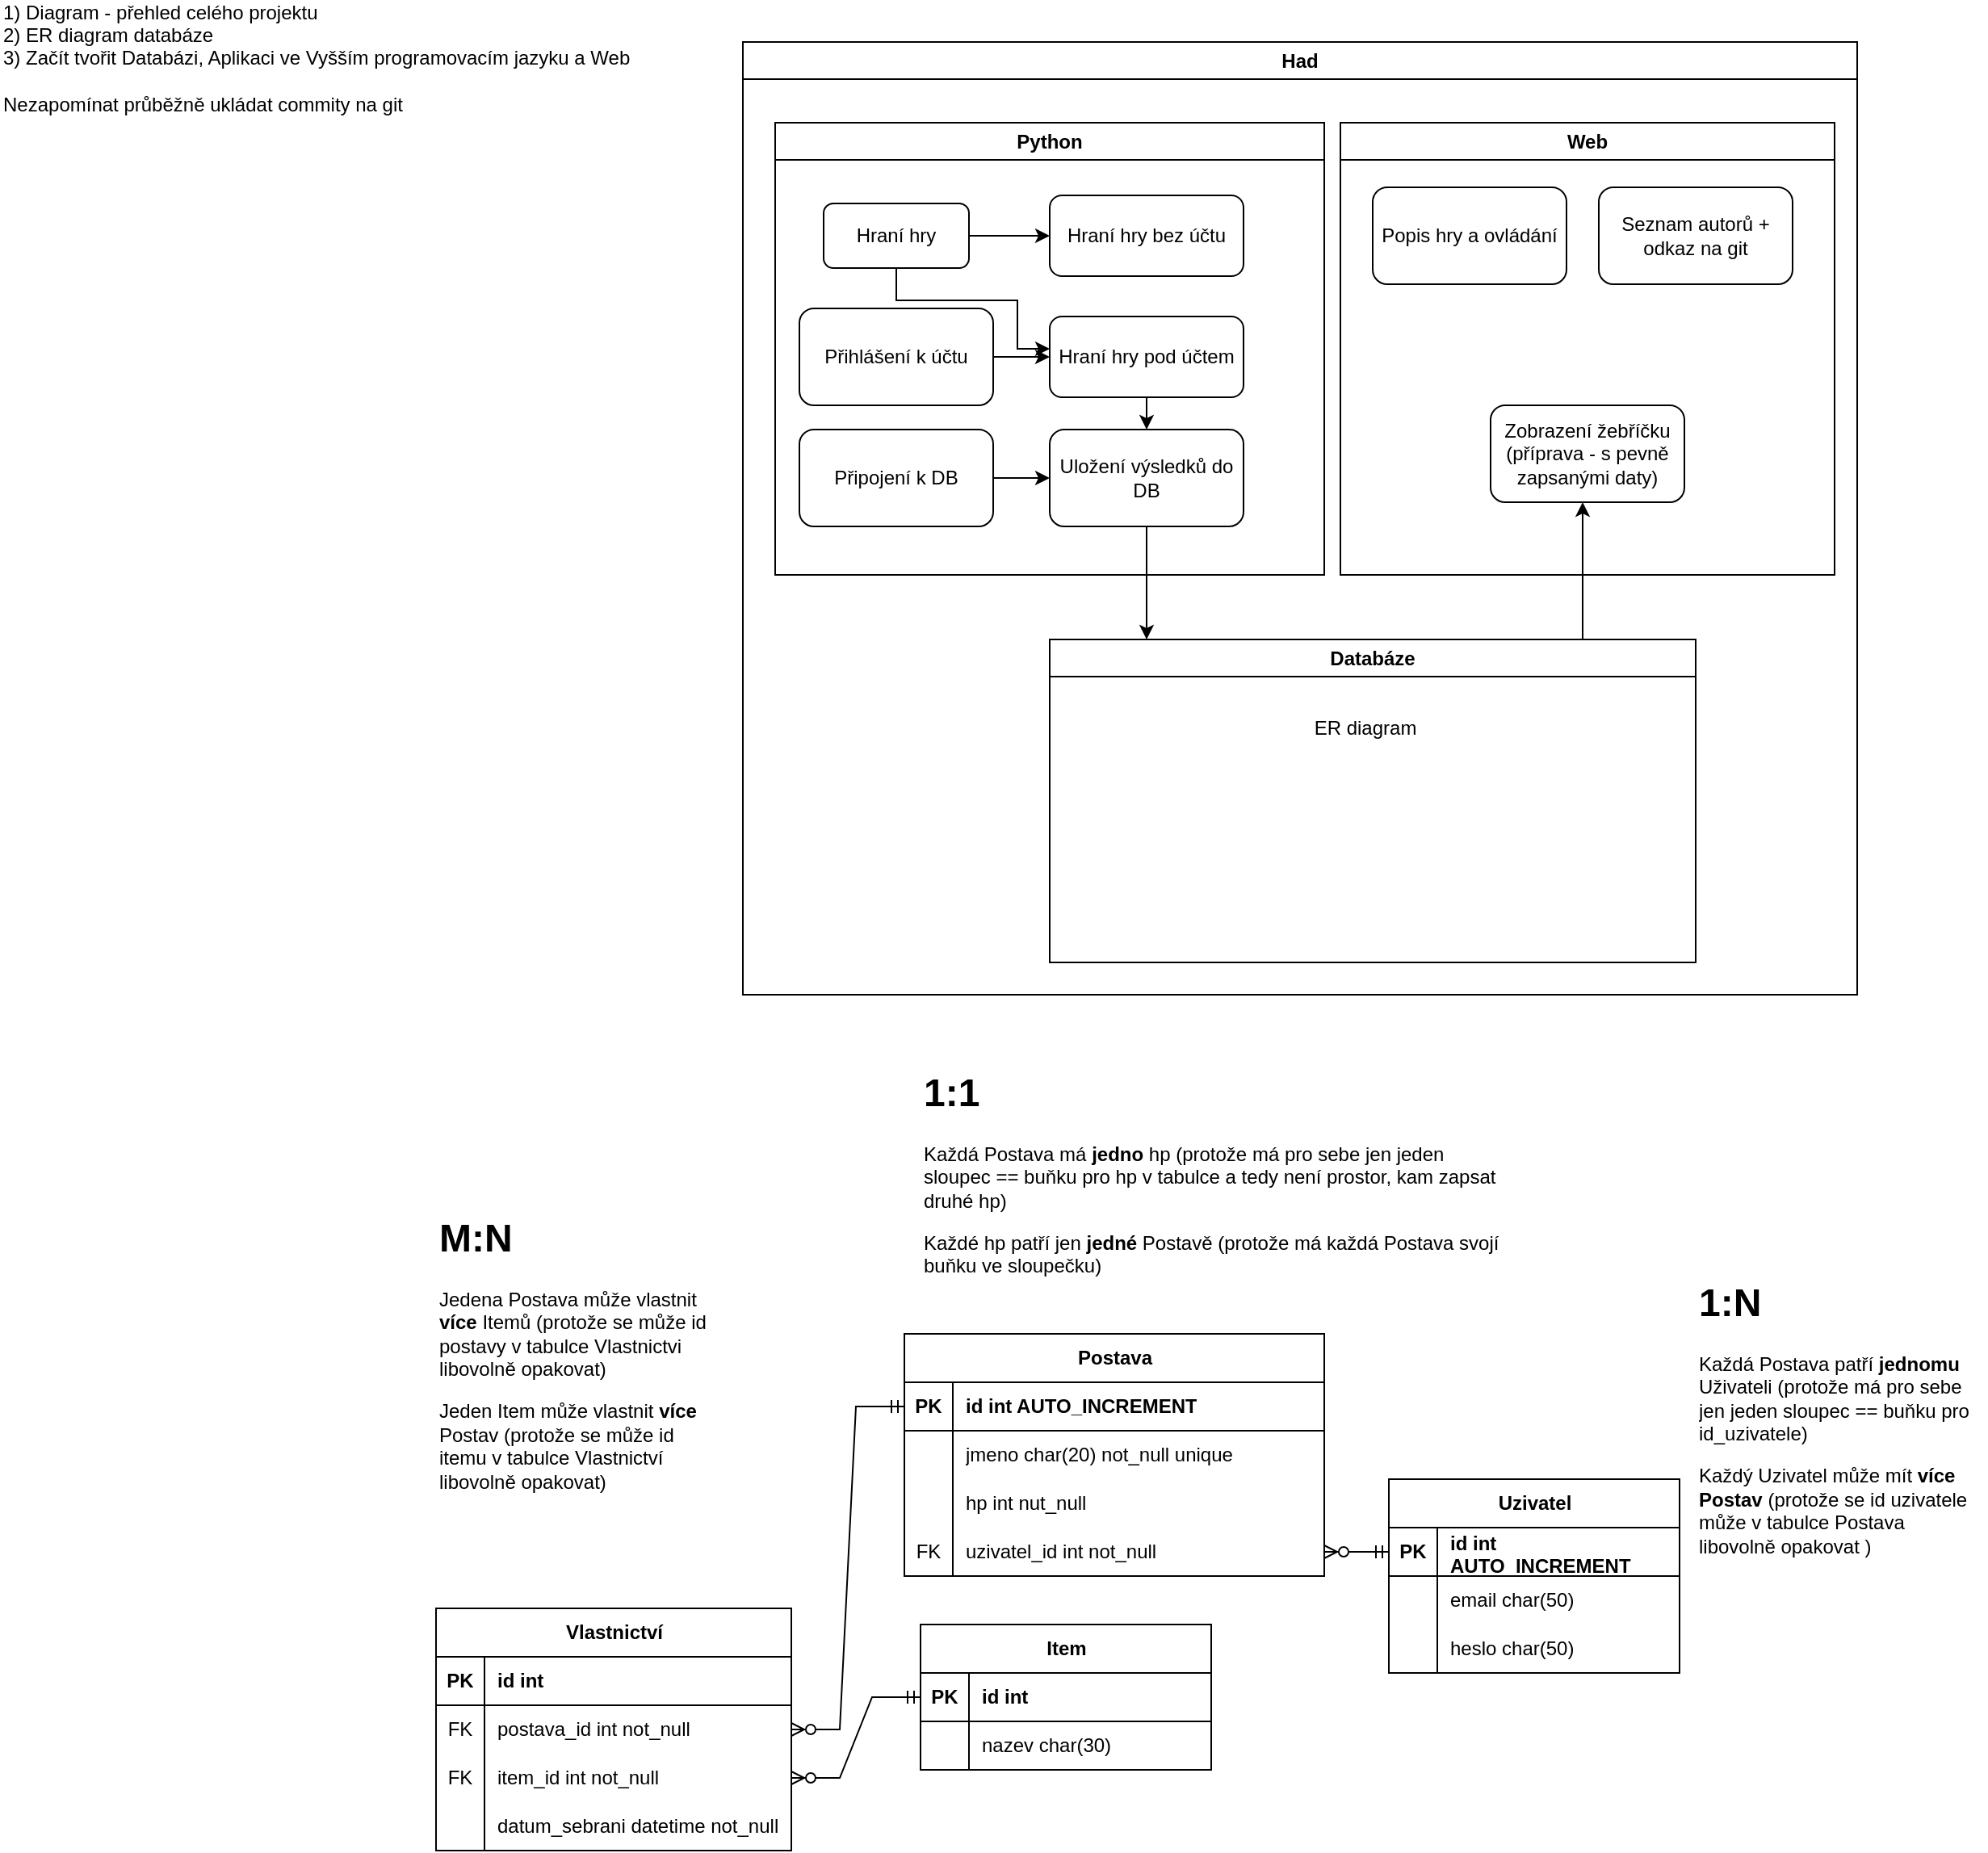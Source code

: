 <mxfile version="26.1.2">
  <diagram name="Stránka-1" id="aSOSQbbpdSIMS862eNMg">
    <mxGraphModel dx="1551" dy="1535" grid="1" gridSize="10" guides="1" tooltips="1" connect="1" arrows="1" fold="1" page="1" pageScale="1" pageWidth="827" pageHeight="1169" math="0" shadow="0">
      <root>
        <mxCell id="0" />
        <mxCell id="1" parent="0" />
        <mxCell id="8DunCE_f45Er8gszYQV--1" value="Postava" style="shape=table;startSize=30;container=1;collapsible=1;childLayout=tableLayout;fixedRows=1;rowLines=0;fontStyle=1;align=center;resizeLast=1;html=1;" parent="1" vertex="1">
          <mxGeometry x="430" y="180" width="260" height="150" as="geometry" />
        </mxCell>
        <mxCell id="8DunCE_f45Er8gszYQV--2" value="" style="shape=tableRow;horizontal=0;startSize=0;swimlaneHead=0;swimlaneBody=0;fillColor=none;collapsible=0;dropTarget=0;points=[[0,0.5],[1,0.5]];portConstraint=eastwest;top=0;left=0;right=0;bottom=1;" parent="8DunCE_f45Er8gszYQV--1" vertex="1">
          <mxGeometry y="30" width="260" height="30" as="geometry" />
        </mxCell>
        <mxCell id="8DunCE_f45Er8gszYQV--3" value="PK" style="shape=partialRectangle;connectable=0;fillColor=none;top=0;left=0;bottom=0;right=0;fontStyle=1;overflow=hidden;whiteSpace=wrap;html=1;" parent="8DunCE_f45Er8gszYQV--2" vertex="1">
          <mxGeometry width="30" height="30" as="geometry">
            <mxRectangle width="30" height="30" as="alternateBounds" />
          </mxGeometry>
        </mxCell>
        <mxCell id="8DunCE_f45Er8gszYQV--4" value="id int AUTO_INCREMENT" style="shape=partialRectangle;connectable=0;fillColor=none;top=0;left=0;bottom=0;right=0;align=left;spacingLeft=6;fontStyle=1;overflow=hidden;whiteSpace=wrap;html=1;" parent="8DunCE_f45Er8gszYQV--2" vertex="1">
          <mxGeometry x="30" width="230" height="30" as="geometry">
            <mxRectangle width="230" height="30" as="alternateBounds" />
          </mxGeometry>
        </mxCell>
        <mxCell id="8DunCE_f45Er8gszYQV--5" value="" style="shape=tableRow;horizontal=0;startSize=0;swimlaneHead=0;swimlaneBody=0;fillColor=none;collapsible=0;dropTarget=0;points=[[0,0.5],[1,0.5]];portConstraint=eastwest;top=0;left=0;right=0;bottom=0;" parent="8DunCE_f45Er8gszYQV--1" vertex="1">
          <mxGeometry y="60" width="260" height="30" as="geometry" />
        </mxCell>
        <mxCell id="8DunCE_f45Er8gszYQV--6" value="" style="shape=partialRectangle;connectable=0;fillColor=none;top=0;left=0;bottom=0;right=0;editable=1;overflow=hidden;whiteSpace=wrap;html=1;" parent="8DunCE_f45Er8gszYQV--5" vertex="1">
          <mxGeometry width="30" height="30" as="geometry">
            <mxRectangle width="30" height="30" as="alternateBounds" />
          </mxGeometry>
        </mxCell>
        <mxCell id="8DunCE_f45Er8gszYQV--7" value="&lt;div&gt;jmeno char(20) not_null unique&lt;/div&gt;" style="shape=partialRectangle;connectable=0;fillColor=none;top=0;left=0;bottom=0;right=0;align=left;spacingLeft=6;overflow=hidden;whiteSpace=wrap;html=1;" parent="8DunCE_f45Er8gszYQV--5" vertex="1">
          <mxGeometry x="30" width="230" height="30" as="geometry">
            <mxRectangle width="230" height="30" as="alternateBounds" />
          </mxGeometry>
        </mxCell>
        <mxCell id="8DunCE_f45Er8gszYQV--8" value="" style="shape=tableRow;horizontal=0;startSize=0;swimlaneHead=0;swimlaneBody=0;fillColor=none;collapsible=0;dropTarget=0;points=[[0,0.5],[1,0.5]];portConstraint=eastwest;top=0;left=0;right=0;bottom=0;" parent="8DunCE_f45Er8gszYQV--1" vertex="1">
          <mxGeometry y="90" width="260" height="30" as="geometry" />
        </mxCell>
        <mxCell id="8DunCE_f45Er8gszYQV--9" value="" style="shape=partialRectangle;connectable=0;fillColor=none;top=0;left=0;bottom=0;right=0;editable=1;overflow=hidden;whiteSpace=wrap;html=1;" parent="8DunCE_f45Er8gszYQV--8" vertex="1">
          <mxGeometry width="30" height="30" as="geometry">
            <mxRectangle width="30" height="30" as="alternateBounds" />
          </mxGeometry>
        </mxCell>
        <mxCell id="8DunCE_f45Er8gszYQV--10" value="&lt;div&gt;hp int nut_null&lt;br&gt;&lt;/div&gt;" style="shape=partialRectangle;connectable=0;fillColor=none;top=0;left=0;bottom=0;right=0;align=left;spacingLeft=6;overflow=hidden;whiteSpace=wrap;html=1;" parent="8DunCE_f45Er8gszYQV--8" vertex="1">
          <mxGeometry x="30" width="230" height="30" as="geometry">
            <mxRectangle width="230" height="30" as="alternateBounds" />
          </mxGeometry>
        </mxCell>
        <mxCell id="8DunCE_f45Er8gszYQV--25" style="shape=tableRow;horizontal=0;startSize=0;swimlaneHead=0;swimlaneBody=0;fillColor=none;collapsible=0;dropTarget=0;points=[[0,0.5],[1,0.5]];portConstraint=eastwest;top=0;left=0;right=0;bottom=0;" parent="8DunCE_f45Er8gszYQV--1" vertex="1">
          <mxGeometry y="120" width="260" height="30" as="geometry" />
        </mxCell>
        <mxCell id="8DunCE_f45Er8gszYQV--26" value="FK" style="shape=partialRectangle;connectable=0;fillColor=none;top=0;left=0;bottom=0;right=0;editable=1;overflow=hidden;whiteSpace=wrap;html=1;" parent="8DunCE_f45Er8gszYQV--25" vertex="1">
          <mxGeometry width="30" height="30" as="geometry">
            <mxRectangle width="30" height="30" as="alternateBounds" />
          </mxGeometry>
        </mxCell>
        <mxCell id="8DunCE_f45Er8gszYQV--27" value="uzivatel_id int not_null" style="shape=partialRectangle;connectable=0;fillColor=none;top=0;left=0;bottom=0;right=0;align=left;spacingLeft=6;overflow=hidden;whiteSpace=wrap;html=1;" parent="8DunCE_f45Er8gszYQV--25" vertex="1">
          <mxGeometry x="30" width="230" height="30" as="geometry">
            <mxRectangle width="230" height="30" as="alternateBounds" />
          </mxGeometry>
        </mxCell>
        <mxCell id="8DunCE_f45Er8gszYQV--14" value="&lt;h1 style=&quot;margin-top: 0px;&quot;&gt;1:1&lt;/h1&gt;&lt;p&gt;Každá Postava má &lt;b&gt;jedno &lt;/b&gt;hp (protože má pro sebe jen jeden sloupec == buňku pro hp v tabulce a tedy není prostor, kam zapsat druhé hp)&lt;/p&gt;&lt;p&gt;Každé hp patří jen &lt;b&gt;jedné&lt;/b&gt; Postavě&lt;b&gt; &lt;/b&gt;(protože má každá Postava svojí buňku ve sloupečku) &lt;/p&gt;" style="text;html=1;whiteSpace=wrap;overflow=hidden;rounded=0;" parent="1" vertex="1">
          <mxGeometry x="440" y="10" width="360" height="150" as="geometry" />
        </mxCell>
        <mxCell id="8DunCE_f45Er8gszYQV--15" value="Uzivatel" style="shape=table;startSize=30;container=1;collapsible=1;childLayout=tableLayout;fixedRows=1;rowLines=0;fontStyle=1;align=center;resizeLast=1;html=1;" parent="1" vertex="1">
          <mxGeometry x="730" y="270" width="180" height="120" as="geometry" />
        </mxCell>
        <mxCell id="8DunCE_f45Er8gszYQV--16" value="" style="shape=tableRow;horizontal=0;startSize=0;swimlaneHead=0;swimlaneBody=0;fillColor=none;collapsible=0;dropTarget=0;points=[[0,0.5],[1,0.5]];portConstraint=eastwest;top=0;left=0;right=0;bottom=1;" parent="8DunCE_f45Er8gszYQV--15" vertex="1">
          <mxGeometry y="30" width="180" height="30" as="geometry" />
        </mxCell>
        <mxCell id="8DunCE_f45Er8gszYQV--17" value="PK" style="shape=partialRectangle;connectable=0;fillColor=none;top=0;left=0;bottom=0;right=0;fontStyle=1;overflow=hidden;whiteSpace=wrap;html=1;" parent="8DunCE_f45Er8gszYQV--16" vertex="1">
          <mxGeometry width="30" height="30" as="geometry">
            <mxRectangle width="30" height="30" as="alternateBounds" />
          </mxGeometry>
        </mxCell>
        <mxCell id="8DunCE_f45Er8gszYQV--18" value="id int AUTO_INCREMENT" style="shape=partialRectangle;connectable=0;fillColor=none;top=0;left=0;bottom=0;right=0;align=left;spacingLeft=6;fontStyle=1;overflow=hidden;whiteSpace=wrap;html=1;" parent="8DunCE_f45Er8gszYQV--16" vertex="1">
          <mxGeometry x="30" width="150" height="30" as="geometry">
            <mxRectangle width="150" height="30" as="alternateBounds" />
          </mxGeometry>
        </mxCell>
        <mxCell id="8DunCE_f45Er8gszYQV--22" value="" style="shape=tableRow;horizontal=0;startSize=0;swimlaneHead=0;swimlaneBody=0;fillColor=none;collapsible=0;dropTarget=0;points=[[0,0.5],[1,0.5]];portConstraint=eastwest;top=0;left=0;right=0;bottom=0;" parent="8DunCE_f45Er8gszYQV--15" vertex="1">
          <mxGeometry y="60" width="180" height="30" as="geometry" />
        </mxCell>
        <mxCell id="8DunCE_f45Er8gszYQV--23" value="" style="shape=partialRectangle;connectable=0;fillColor=none;top=0;left=0;bottom=0;right=0;editable=1;overflow=hidden;whiteSpace=wrap;html=1;" parent="8DunCE_f45Er8gszYQV--22" vertex="1">
          <mxGeometry width="30" height="30" as="geometry">
            <mxRectangle width="30" height="30" as="alternateBounds" />
          </mxGeometry>
        </mxCell>
        <mxCell id="8DunCE_f45Er8gszYQV--24" value="email char(50)" style="shape=partialRectangle;connectable=0;fillColor=none;top=0;left=0;bottom=0;right=0;align=left;spacingLeft=6;overflow=hidden;whiteSpace=wrap;html=1;" parent="8DunCE_f45Er8gszYQV--22" vertex="1">
          <mxGeometry x="30" width="150" height="30" as="geometry">
            <mxRectangle width="150" height="30" as="alternateBounds" />
          </mxGeometry>
        </mxCell>
        <mxCell id="8DunCE_f45Er8gszYQV--56" style="shape=tableRow;horizontal=0;startSize=0;swimlaneHead=0;swimlaneBody=0;fillColor=none;collapsible=0;dropTarget=0;points=[[0,0.5],[1,0.5]];portConstraint=eastwest;top=0;left=0;right=0;bottom=0;" parent="8DunCE_f45Er8gszYQV--15" vertex="1">
          <mxGeometry y="90" width="180" height="30" as="geometry" />
        </mxCell>
        <mxCell id="8DunCE_f45Er8gszYQV--57" style="shape=partialRectangle;connectable=0;fillColor=none;top=0;left=0;bottom=0;right=0;editable=1;overflow=hidden;whiteSpace=wrap;html=1;" parent="8DunCE_f45Er8gszYQV--56" vertex="1">
          <mxGeometry width="30" height="30" as="geometry">
            <mxRectangle width="30" height="30" as="alternateBounds" />
          </mxGeometry>
        </mxCell>
        <mxCell id="8DunCE_f45Er8gszYQV--58" value="heslo char(50)" style="shape=partialRectangle;connectable=0;fillColor=none;top=0;left=0;bottom=0;right=0;align=left;spacingLeft=6;overflow=hidden;whiteSpace=wrap;html=1;" parent="8DunCE_f45Er8gszYQV--56" vertex="1">
          <mxGeometry x="30" width="150" height="30" as="geometry">
            <mxRectangle width="150" height="30" as="alternateBounds" />
          </mxGeometry>
        </mxCell>
        <mxCell id="8DunCE_f45Er8gszYQV--28" value="" style="edgeStyle=entityRelationEdgeStyle;fontSize=12;html=1;endArrow=ERzeroToMany;startArrow=ERmandOne;rounded=0;startFill=0;" parent="1" source="8DunCE_f45Er8gszYQV--16" target="8DunCE_f45Er8gszYQV--25" edge="1">
          <mxGeometry width="100" height="100" relative="1" as="geometry">
            <mxPoint x="460" y="210" as="sourcePoint" />
            <mxPoint x="560" y="110" as="targetPoint" />
          </mxGeometry>
        </mxCell>
        <mxCell id="8DunCE_f45Er8gszYQV--29" value="&lt;div&gt;Item&lt;/div&gt;" style="shape=table;startSize=30;container=1;collapsible=1;childLayout=tableLayout;fixedRows=1;rowLines=0;fontStyle=1;align=center;resizeLast=1;html=1;" parent="1" vertex="1">
          <mxGeometry x="440" y="360" width="180" height="90" as="geometry" />
        </mxCell>
        <mxCell id="8DunCE_f45Er8gszYQV--30" value="" style="shape=tableRow;horizontal=0;startSize=0;swimlaneHead=0;swimlaneBody=0;fillColor=none;collapsible=0;dropTarget=0;points=[[0,0.5],[1,0.5]];portConstraint=eastwest;top=0;left=0;right=0;bottom=1;" parent="8DunCE_f45Er8gszYQV--29" vertex="1">
          <mxGeometry y="30" width="180" height="30" as="geometry" />
        </mxCell>
        <mxCell id="8DunCE_f45Er8gszYQV--31" value="PK" style="shape=partialRectangle;connectable=0;fillColor=none;top=0;left=0;bottom=0;right=0;fontStyle=1;overflow=hidden;whiteSpace=wrap;html=1;" parent="8DunCE_f45Er8gszYQV--30" vertex="1">
          <mxGeometry width="30" height="30" as="geometry">
            <mxRectangle width="30" height="30" as="alternateBounds" />
          </mxGeometry>
        </mxCell>
        <mxCell id="8DunCE_f45Er8gszYQV--32" value="id int" style="shape=partialRectangle;connectable=0;fillColor=none;top=0;left=0;bottom=0;right=0;align=left;spacingLeft=6;fontStyle=1;overflow=hidden;whiteSpace=wrap;html=1;" parent="8DunCE_f45Er8gszYQV--30" vertex="1">
          <mxGeometry x="30" width="150" height="30" as="geometry">
            <mxRectangle width="150" height="30" as="alternateBounds" />
          </mxGeometry>
        </mxCell>
        <mxCell id="8DunCE_f45Er8gszYQV--33" value="" style="shape=tableRow;horizontal=0;startSize=0;swimlaneHead=0;swimlaneBody=0;fillColor=none;collapsible=0;dropTarget=0;points=[[0,0.5],[1,0.5]];portConstraint=eastwest;top=0;left=0;right=0;bottom=0;" parent="8DunCE_f45Er8gszYQV--29" vertex="1">
          <mxGeometry y="60" width="180" height="30" as="geometry" />
        </mxCell>
        <mxCell id="8DunCE_f45Er8gszYQV--34" value="" style="shape=partialRectangle;connectable=0;fillColor=none;top=0;left=0;bottom=0;right=0;editable=1;overflow=hidden;whiteSpace=wrap;html=1;" parent="8DunCE_f45Er8gszYQV--33" vertex="1">
          <mxGeometry width="30" height="30" as="geometry">
            <mxRectangle width="30" height="30" as="alternateBounds" />
          </mxGeometry>
        </mxCell>
        <mxCell id="8DunCE_f45Er8gszYQV--35" value="&lt;div&gt;nazev char(30)&lt;br&gt;&lt;/div&gt;" style="shape=partialRectangle;connectable=0;fillColor=none;top=0;left=0;bottom=0;right=0;align=left;spacingLeft=6;overflow=hidden;whiteSpace=wrap;html=1;" parent="8DunCE_f45Er8gszYQV--33" vertex="1">
          <mxGeometry x="30" width="150" height="30" as="geometry">
            <mxRectangle width="150" height="30" as="alternateBounds" />
          </mxGeometry>
        </mxCell>
        <mxCell id="8DunCE_f45Er8gszYQV--36" value="Vlastnictví" style="shape=table;startSize=30;container=1;collapsible=1;childLayout=tableLayout;fixedRows=1;rowLines=0;fontStyle=1;align=center;resizeLast=1;html=1;" parent="1" vertex="1">
          <mxGeometry x="140" y="350" width="220" height="150" as="geometry" />
        </mxCell>
        <mxCell id="8DunCE_f45Er8gszYQV--37" value="" style="shape=tableRow;horizontal=0;startSize=0;swimlaneHead=0;swimlaneBody=0;fillColor=none;collapsible=0;dropTarget=0;points=[[0,0.5],[1,0.5]];portConstraint=eastwest;top=0;left=0;right=0;bottom=1;" parent="8DunCE_f45Er8gszYQV--36" vertex="1">
          <mxGeometry y="30" width="220" height="30" as="geometry" />
        </mxCell>
        <mxCell id="8DunCE_f45Er8gszYQV--38" value="PK" style="shape=partialRectangle;connectable=0;fillColor=none;top=0;left=0;bottom=0;right=0;fontStyle=1;overflow=hidden;whiteSpace=wrap;html=1;" parent="8DunCE_f45Er8gszYQV--37" vertex="1">
          <mxGeometry width="30" height="30" as="geometry">
            <mxRectangle width="30" height="30" as="alternateBounds" />
          </mxGeometry>
        </mxCell>
        <mxCell id="8DunCE_f45Er8gszYQV--39" value="id int" style="shape=partialRectangle;connectable=0;fillColor=none;top=0;left=0;bottom=0;right=0;align=left;spacingLeft=6;fontStyle=1;overflow=hidden;whiteSpace=wrap;html=1;" parent="8DunCE_f45Er8gszYQV--37" vertex="1">
          <mxGeometry x="30" width="190" height="30" as="geometry">
            <mxRectangle width="190" height="30" as="alternateBounds" />
          </mxGeometry>
        </mxCell>
        <mxCell id="8DunCE_f45Er8gszYQV--40" value="" style="shape=tableRow;horizontal=0;startSize=0;swimlaneHead=0;swimlaneBody=0;fillColor=none;collapsible=0;dropTarget=0;points=[[0,0.5],[1,0.5]];portConstraint=eastwest;top=0;left=0;right=0;bottom=0;" parent="8DunCE_f45Er8gszYQV--36" vertex="1">
          <mxGeometry y="60" width="220" height="30" as="geometry" />
        </mxCell>
        <mxCell id="8DunCE_f45Er8gszYQV--41" value="FK" style="shape=partialRectangle;connectable=0;fillColor=none;top=0;left=0;bottom=0;right=0;editable=1;overflow=hidden;whiteSpace=wrap;html=1;" parent="8DunCE_f45Er8gszYQV--40" vertex="1">
          <mxGeometry width="30" height="30" as="geometry">
            <mxRectangle width="30" height="30" as="alternateBounds" />
          </mxGeometry>
        </mxCell>
        <mxCell id="8DunCE_f45Er8gszYQV--42" value="postava_id int not_null" style="shape=partialRectangle;connectable=0;fillColor=none;top=0;left=0;bottom=0;right=0;align=left;spacingLeft=6;overflow=hidden;whiteSpace=wrap;html=1;" parent="8DunCE_f45Er8gszYQV--40" vertex="1">
          <mxGeometry x="30" width="190" height="30" as="geometry">
            <mxRectangle width="190" height="30" as="alternateBounds" />
          </mxGeometry>
        </mxCell>
        <mxCell id="8DunCE_f45Er8gszYQV--43" value="" style="shape=tableRow;horizontal=0;startSize=0;swimlaneHead=0;swimlaneBody=0;fillColor=none;collapsible=0;dropTarget=0;points=[[0,0.5],[1,0.5]];portConstraint=eastwest;top=0;left=0;right=0;bottom=0;" parent="8DunCE_f45Er8gszYQV--36" vertex="1">
          <mxGeometry y="90" width="220" height="30" as="geometry" />
        </mxCell>
        <mxCell id="8DunCE_f45Er8gszYQV--44" value="FK" style="shape=partialRectangle;connectable=0;fillColor=none;top=0;left=0;bottom=0;right=0;editable=1;overflow=hidden;whiteSpace=wrap;html=1;" parent="8DunCE_f45Er8gszYQV--43" vertex="1">
          <mxGeometry width="30" height="30" as="geometry">
            <mxRectangle width="30" height="30" as="alternateBounds" />
          </mxGeometry>
        </mxCell>
        <mxCell id="8DunCE_f45Er8gszYQV--45" value="item_id int not_null" style="shape=partialRectangle;connectable=0;fillColor=none;top=0;left=0;bottom=0;right=0;align=left;spacingLeft=6;overflow=hidden;whiteSpace=wrap;html=1;" parent="8DunCE_f45Er8gszYQV--43" vertex="1">
          <mxGeometry x="30" width="190" height="30" as="geometry">
            <mxRectangle width="190" height="30" as="alternateBounds" />
          </mxGeometry>
        </mxCell>
        <mxCell id="8DunCE_f45Er8gszYQV--46" value="" style="shape=tableRow;horizontal=0;startSize=0;swimlaneHead=0;swimlaneBody=0;fillColor=none;collapsible=0;dropTarget=0;points=[[0,0.5],[1,0.5]];portConstraint=eastwest;top=0;left=0;right=0;bottom=0;" parent="8DunCE_f45Er8gszYQV--36" vertex="1">
          <mxGeometry y="120" width="220" height="30" as="geometry" />
        </mxCell>
        <mxCell id="8DunCE_f45Er8gszYQV--47" value="" style="shape=partialRectangle;connectable=0;fillColor=none;top=0;left=0;bottom=0;right=0;editable=1;overflow=hidden;whiteSpace=wrap;html=1;" parent="8DunCE_f45Er8gszYQV--46" vertex="1">
          <mxGeometry width="30" height="30" as="geometry">
            <mxRectangle width="30" height="30" as="alternateBounds" />
          </mxGeometry>
        </mxCell>
        <mxCell id="8DunCE_f45Er8gszYQV--48" value="datum_sebrani datetime not_null" style="shape=partialRectangle;connectable=0;fillColor=none;top=0;left=0;bottom=0;right=0;align=left;spacingLeft=6;overflow=hidden;whiteSpace=wrap;html=1;" parent="8DunCE_f45Er8gszYQV--46" vertex="1">
          <mxGeometry x="30" width="190" height="30" as="geometry">
            <mxRectangle width="190" height="30" as="alternateBounds" />
          </mxGeometry>
        </mxCell>
        <mxCell id="8DunCE_f45Er8gszYQV--49" value="" style="edgeStyle=entityRelationEdgeStyle;fontSize=12;html=1;endArrow=ERzeroToMany;startArrow=ERmandOne;rounded=0;" parent="1" source="8DunCE_f45Er8gszYQV--30" target="8DunCE_f45Er8gszYQV--43" edge="1">
          <mxGeometry width="100" height="100" relative="1" as="geometry">
            <mxPoint x="230" y="390" as="sourcePoint" />
            <mxPoint x="330" y="290" as="targetPoint" />
          </mxGeometry>
        </mxCell>
        <mxCell id="8DunCE_f45Er8gszYQV--53" value="" style="edgeStyle=entityRelationEdgeStyle;fontSize=12;html=1;endArrow=ERzeroToMany;startArrow=ERmandOne;rounded=0;" parent="1" source="8DunCE_f45Er8gszYQV--2" target="8DunCE_f45Er8gszYQV--40" edge="1">
          <mxGeometry width="100" height="100" relative="1" as="geometry">
            <mxPoint x="230" y="390" as="sourcePoint" />
            <mxPoint x="330" y="290" as="targetPoint" />
            <Array as="points">
              <mxPoint x="80" y="340" />
              <mxPoint x="60" y="350" />
              <mxPoint x="110" y="340" />
              <mxPoint x="170" y="320" />
              <mxPoint x="150" y="420" />
              <mxPoint x="150" y="420" />
            </Array>
          </mxGeometry>
        </mxCell>
        <mxCell id="8DunCE_f45Er8gszYQV--54" value="&lt;h1 style=&quot;margin-top: 0px;&quot;&gt;1:N&lt;/h1&gt;&lt;p&gt;Každá Postava patří &lt;b&gt;jednomu&lt;/b&gt; Uživateli (protože má pro sebe jen jeden sloupec == buňku pro id_uzivatele)&lt;/p&gt;&lt;p&gt;Každý Uzivatel může mít &lt;b&gt;více Postav&lt;/b&gt; (protože se id uzivatele může v tabulce Postava libovolně opakovat )&lt;br&gt;&lt;/p&gt;" style="text;html=1;whiteSpace=wrap;overflow=hidden;rounded=0;" parent="1" vertex="1">
          <mxGeometry x="920" y="140" width="180" height="190" as="geometry" />
        </mxCell>
        <mxCell id="8DunCE_f45Er8gszYQV--55" value="&lt;h1 style=&quot;margin-top: 0px;&quot;&gt;M:N&lt;/h1&gt;&lt;p&gt;Jedena Postava může vlastnit &lt;b&gt;více &lt;/b&gt;Itemů (protože se může id postavy v tabulce Vlastnictvi libovolně opakovat)&lt;/p&gt;&lt;p&gt;Jeden Item může vlastnit &lt;b&gt;více&lt;/b&gt; Postav (protože se může id itemu v tabulce Vlastnictví libovolně opakovat)&lt;br&gt;&lt;/p&gt;" style="text;html=1;whiteSpace=wrap;overflow=hidden;rounded=0;" parent="1" vertex="1">
          <mxGeometry x="140" y="100" width="180" height="210" as="geometry" />
        </mxCell>
        <mxCell id="Mj0S2Sad2Qez9cjK_3JU-1" value="Had" style="swimlane;whiteSpace=wrap;html=1;" vertex="1" parent="1">
          <mxGeometry x="330" y="-620" width="690" height="590" as="geometry" />
        </mxCell>
        <mxCell id="Mj0S2Sad2Qez9cjK_3JU-2" value="Python" style="swimlane;whiteSpace=wrap;html=1;" vertex="1" parent="Mj0S2Sad2Qez9cjK_3JU-1">
          <mxGeometry x="20" y="50" width="340" height="280" as="geometry" />
        </mxCell>
        <mxCell id="Mj0S2Sad2Qez9cjK_3JU-3" value="" style="edgeStyle=orthogonalEdgeStyle;rounded=0;orthogonalLoop=1;jettySize=auto;html=1;" edge="1" parent="Mj0S2Sad2Qez9cjK_3JU-2" source="Mj0S2Sad2Qez9cjK_3JU-5" target="Mj0S2Sad2Qez9cjK_3JU-8">
          <mxGeometry relative="1" as="geometry" />
        </mxCell>
        <mxCell id="Mj0S2Sad2Qez9cjK_3JU-4" style="edgeStyle=orthogonalEdgeStyle;rounded=0;orthogonalLoop=1;jettySize=auto;html=1;" edge="1" parent="Mj0S2Sad2Qez9cjK_3JU-2" source="Mj0S2Sad2Qez9cjK_3JU-5" target="Mj0S2Sad2Qez9cjK_3JU-10">
          <mxGeometry relative="1" as="geometry">
            <Array as="points">
              <mxPoint x="75" y="110" />
              <mxPoint x="150" y="110" />
              <mxPoint x="150" y="140" />
            </Array>
          </mxGeometry>
        </mxCell>
        <mxCell id="Mj0S2Sad2Qez9cjK_3JU-5" value="Hraní hry" style="rounded=1;whiteSpace=wrap;html=1;" vertex="1" parent="Mj0S2Sad2Qez9cjK_3JU-2">
          <mxGeometry x="30" y="50" width="90" height="40" as="geometry" />
        </mxCell>
        <mxCell id="Mj0S2Sad2Qez9cjK_3JU-6" value="" style="edgeStyle=orthogonalEdgeStyle;rounded=0;orthogonalLoop=1;jettySize=auto;html=1;" edge="1" parent="Mj0S2Sad2Qez9cjK_3JU-2" source="Mj0S2Sad2Qez9cjK_3JU-7" target="Mj0S2Sad2Qez9cjK_3JU-10">
          <mxGeometry relative="1" as="geometry" />
        </mxCell>
        <mxCell id="Mj0S2Sad2Qez9cjK_3JU-7" value="Přihlášení k účtu" style="rounded=1;whiteSpace=wrap;html=1;" vertex="1" parent="Mj0S2Sad2Qez9cjK_3JU-2">
          <mxGeometry x="15" y="115" width="120" height="60" as="geometry" />
        </mxCell>
        <mxCell id="Mj0S2Sad2Qez9cjK_3JU-8" value="Hraní hry bez účtu" style="rounded=1;whiteSpace=wrap;html=1;" vertex="1" parent="Mj0S2Sad2Qez9cjK_3JU-2">
          <mxGeometry x="170" y="45" width="120" height="50" as="geometry" />
        </mxCell>
        <mxCell id="Mj0S2Sad2Qez9cjK_3JU-9" style="edgeStyle=orthogonalEdgeStyle;rounded=0;orthogonalLoop=1;jettySize=auto;html=1;" edge="1" parent="Mj0S2Sad2Qez9cjK_3JU-2" source="Mj0S2Sad2Qez9cjK_3JU-10" target="Mj0S2Sad2Qez9cjK_3JU-11">
          <mxGeometry relative="1" as="geometry">
            <Array as="points">
              <mxPoint x="230" y="250" />
              <mxPoint x="230" y="250" />
            </Array>
          </mxGeometry>
        </mxCell>
        <mxCell id="Mj0S2Sad2Qez9cjK_3JU-10" value="Hraní hry pod účtem" style="rounded=1;whiteSpace=wrap;html=1;" vertex="1" parent="Mj0S2Sad2Qez9cjK_3JU-2">
          <mxGeometry x="170" y="120" width="120" height="50" as="geometry" />
        </mxCell>
        <mxCell id="Mj0S2Sad2Qez9cjK_3JU-11" value="Uložení výsledků do DB" style="rounded=1;whiteSpace=wrap;html=1;" vertex="1" parent="Mj0S2Sad2Qez9cjK_3JU-2">
          <mxGeometry x="170" y="190" width="120" height="60" as="geometry" />
        </mxCell>
        <mxCell id="Mj0S2Sad2Qez9cjK_3JU-12" style="edgeStyle=orthogonalEdgeStyle;rounded=0;orthogonalLoop=1;jettySize=auto;html=1;" edge="1" parent="Mj0S2Sad2Qez9cjK_3JU-2" source="Mj0S2Sad2Qez9cjK_3JU-13" target="Mj0S2Sad2Qez9cjK_3JU-11">
          <mxGeometry relative="1" as="geometry">
            <Array as="points">
              <mxPoint x="150" y="220" />
              <mxPoint x="150" y="220" />
            </Array>
          </mxGeometry>
        </mxCell>
        <mxCell id="Mj0S2Sad2Qez9cjK_3JU-13" value="Připojení k DB" style="rounded=1;whiteSpace=wrap;html=1;" vertex="1" parent="Mj0S2Sad2Qez9cjK_3JU-2">
          <mxGeometry x="15" y="190" width="120" height="60" as="geometry" />
        </mxCell>
        <mxCell id="Mj0S2Sad2Qez9cjK_3JU-14" value="Web" style="swimlane;whiteSpace=wrap;html=1;" vertex="1" parent="Mj0S2Sad2Qez9cjK_3JU-1">
          <mxGeometry x="370" y="50" width="306" height="280" as="geometry" />
        </mxCell>
        <mxCell id="Mj0S2Sad2Qez9cjK_3JU-15" value="Zobrazení žebříčku (příprava - s pevně zapsanými daty)" style="rounded=1;whiteSpace=wrap;html=1;" vertex="1" parent="Mj0S2Sad2Qez9cjK_3JU-14">
          <mxGeometry x="93" y="175" width="120" height="60" as="geometry" />
        </mxCell>
        <mxCell id="Mj0S2Sad2Qez9cjK_3JU-16" value="Popis hry a ovládání" style="rounded=1;whiteSpace=wrap;html=1;" vertex="1" parent="Mj0S2Sad2Qez9cjK_3JU-14">
          <mxGeometry x="20" y="40" width="120" height="60" as="geometry" />
        </mxCell>
        <mxCell id="Mj0S2Sad2Qez9cjK_3JU-17" value="Seznam autorů + odkaz na git" style="rounded=1;whiteSpace=wrap;html=1;" vertex="1" parent="Mj0S2Sad2Qez9cjK_3JU-14">
          <mxGeometry x="160" y="40" width="120" height="60" as="geometry" />
        </mxCell>
        <mxCell id="Mj0S2Sad2Qez9cjK_3JU-18" style="edgeStyle=orthogonalEdgeStyle;rounded=0;orthogonalLoop=1;jettySize=auto;html=1;" edge="1" parent="Mj0S2Sad2Qez9cjK_3JU-1" source="Mj0S2Sad2Qez9cjK_3JU-19" target="Mj0S2Sad2Qez9cjK_3JU-15">
          <mxGeometry relative="1" as="geometry">
            <Array as="points">
              <mxPoint x="520" y="340" />
              <mxPoint x="520" y="340" />
            </Array>
          </mxGeometry>
        </mxCell>
        <mxCell id="Mj0S2Sad2Qez9cjK_3JU-19" value="Databáze" style="swimlane;whiteSpace=wrap;html=1;" vertex="1" parent="Mj0S2Sad2Qez9cjK_3JU-1">
          <mxGeometry x="190" y="370" width="400" height="200" as="geometry" />
        </mxCell>
        <mxCell id="Mj0S2Sad2Qez9cjK_3JU-20" value="ER diagram" style="text;html=1;align=center;verticalAlign=middle;resizable=0;points=[];autosize=1;strokeColor=none;fillColor=none;" vertex="1" parent="Mj0S2Sad2Qez9cjK_3JU-19">
          <mxGeometry x="150" y="40" width="90" height="30" as="geometry" />
        </mxCell>
        <mxCell id="Mj0S2Sad2Qez9cjK_3JU-21" style="edgeStyle=orthogonalEdgeStyle;rounded=0;orthogonalLoop=1;jettySize=auto;html=1;" edge="1" parent="Mj0S2Sad2Qez9cjK_3JU-1" source="Mj0S2Sad2Qez9cjK_3JU-11" target="Mj0S2Sad2Qez9cjK_3JU-19">
          <mxGeometry relative="1" as="geometry">
            <Array as="points">
              <mxPoint x="260" y="520" />
              <mxPoint x="260" y="520" />
            </Array>
          </mxGeometry>
        </mxCell>
        <mxCell id="Mj0S2Sad2Qez9cjK_3JU-22" value="&lt;div align=&quot;left&quot;&gt;1) Diagram - přehled celého projektu&lt;/div&gt;&lt;div align=&quot;left&quot;&gt;2) ER diagram databáze&lt;/div&gt;&lt;div align=&quot;left&quot;&gt;3) Začít tvořit Databázi, Aplikaci ve Vyšším programovacím jazyku a Web&lt;/div&gt;&lt;br&gt;Nezapomínat průběžně ukládat commity na git" style="text;html=1;align=left;verticalAlign=middle;whiteSpace=wrap;rounded=0;" vertex="1" parent="1">
          <mxGeometry x="-130" y="-620" width="450" height="20" as="geometry" />
        </mxCell>
      </root>
    </mxGraphModel>
  </diagram>
</mxfile>

